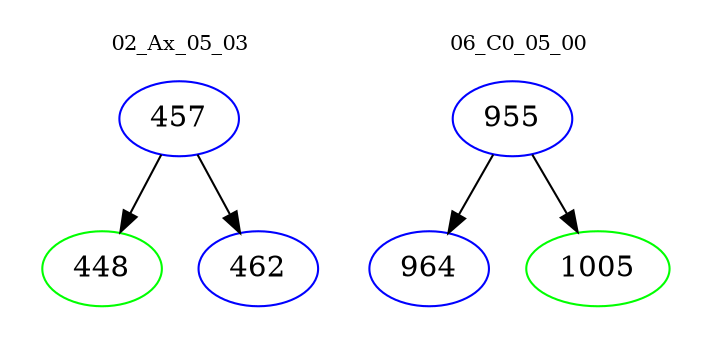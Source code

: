 digraph{
subgraph cluster_0 {
color = white
label = "02_Ax_05_03";
fontsize=10;
T0_457 [label="457", color="blue"]
T0_457 -> T0_448 [color="black"]
T0_448 [label="448", color="green"]
T0_457 -> T0_462 [color="black"]
T0_462 [label="462", color="blue"]
}
subgraph cluster_1 {
color = white
label = "06_C0_05_00";
fontsize=10;
T1_955 [label="955", color="blue"]
T1_955 -> T1_964 [color="black"]
T1_964 [label="964", color="blue"]
T1_955 -> T1_1005 [color="black"]
T1_1005 [label="1005", color="green"]
}
}
